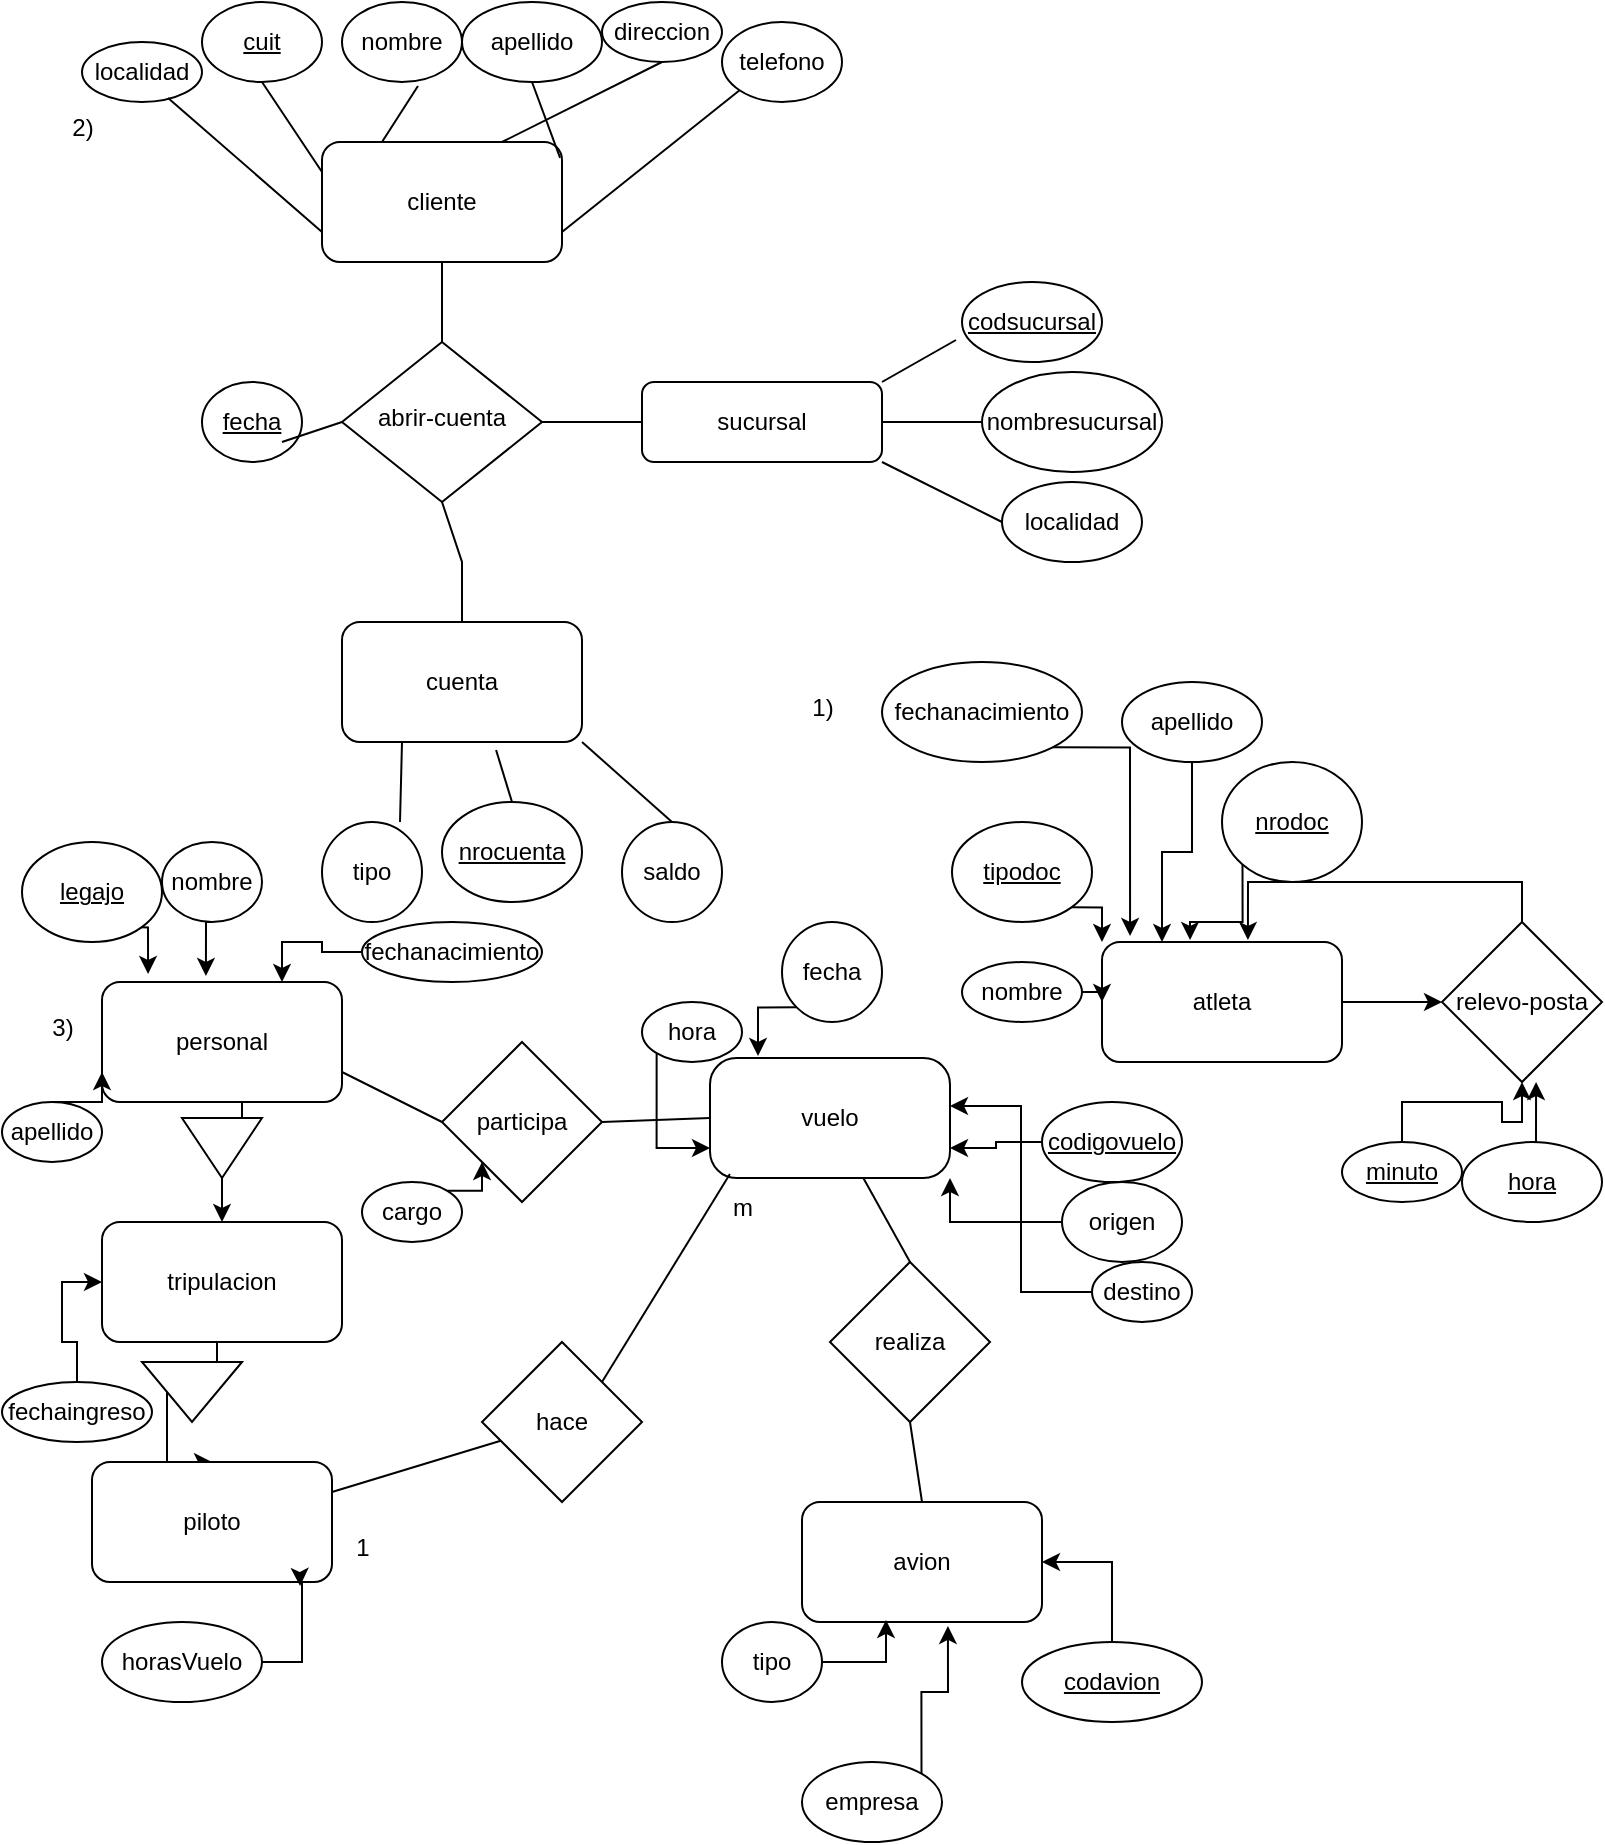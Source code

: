 <mxfile version="24.2.5" type="device">
  <diagram id="C5RBs43oDa-KdzZeNtuy" name="Page-1">
    <mxGraphModel dx="1434" dy="780" grid="1" gridSize="10" guides="1" tooltips="1" connect="1" arrows="1" fold="1" page="1" pageScale="1" pageWidth="827" pageHeight="1169" math="0" shadow="0">
      <root>
        <mxCell id="WIyWlLk6GJQsqaUBKTNV-0" />
        <mxCell id="WIyWlLk6GJQsqaUBKTNV-1" parent="WIyWlLk6GJQsqaUBKTNV-0" />
        <mxCell id="WIyWlLk6GJQsqaUBKTNV-6" value="abrir-cuenta" style="rhombus;whiteSpace=wrap;html=1;shadow=0;fontFamily=Helvetica;fontSize=12;align=center;strokeWidth=1;spacing=6;spacingTop=-4;" parent="WIyWlLk6GJQsqaUBKTNV-1" vertex="1">
          <mxGeometry x="170" y="170" width="100" height="80" as="geometry" />
        </mxCell>
        <mxCell id="WIyWlLk6GJQsqaUBKTNV-7" value="sucursal" style="rounded=1;whiteSpace=wrap;html=1;fontSize=12;glass=0;strokeWidth=1;shadow=0;" parent="WIyWlLk6GJQsqaUBKTNV-1" vertex="1">
          <mxGeometry x="320" y="190" width="120" height="40" as="geometry" />
        </mxCell>
        <mxCell id="rWoiQpChohHwQkvTvlc--1" value="cliente" style="rounded=1;whiteSpace=wrap;html=1;" vertex="1" parent="WIyWlLk6GJQsqaUBKTNV-1">
          <mxGeometry x="160" y="70" width="120" height="60" as="geometry" />
        </mxCell>
        <mxCell id="rWoiQpChohHwQkvTvlc--4" value="cuenta" style="rounded=1;whiteSpace=wrap;html=1;" vertex="1" parent="WIyWlLk6GJQsqaUBKTNV-1">
          <mxGeometry x="170" y="310" width="120" height="60" as="geometry" />
        </mxCell>
        <mxCell id="rWoiQpChohHwQkvTvlc--5" value="" style="endArrow=none;html=1;rounded=0;entryX=0.5;entryY=1;entryDx=0;entryDy=0;exitX=0.5;exitY=0;exitDx=0;exitDy=0;" edge="1" parent="WIyWlLk6GJQsqaUBKTNV-1" source="rWoiQpChohHwQkvTvlc--4" target="WIyWlLk6GJQsqaUBKTNV-6">
          <mxGeometry width="50" height="50" relative="1" as="geometry">
            <mxPoint x="390" y="430" as="sourcePoint" />
            <mxPoint x="440" y="380" as="targetPoint" />
            <Array as="points">
              <mxPoint x="230" y="280" />
            </Array>
          </mxGeometry>
        </mxCell>
        <mxCell id="rWoiQpChohHwQkvTvlc--6" value="" style="endArrow=none;html=1;rounded=0;entryX=0;entryY=0.5;entryDx=0;entryDy=0;exitX=1;exitY=0.5;exitDx=0;exitDy=0;" edge="1" parent="WIyWlLk6GJQsqaUBKTNV-1" source="WIyWlLk6GJQsqaUBKTNV-6" target="WIyWlLk6GJQsqaUBKTNV-7">
          <mxGeometry width="50" height="50" relative="1" as="geometry">
            <mxPoint x="390" y="430" as="sourcePoint" />
            <mxPoint x="440" y="380" as="targetPoint" />
          </mxGeometry>
        </mxCell>
        <mxCell id="rWoiQpChohHwQkvTvlc--7" value="" style="endArrow=none;html=1;rounded=0;entryX=0.5;entryY=1;entryDx=0;entryDy=0;exitX=0.5;exitY=0;exitDx=0;exitDy=0;" edge="1" parent="WIyWlLk6GJQsqaUBKTNV-1" source="WIyWlLk6GJQsqaUBKTNV-6" target="rWoiQpChohHwQkvTvlc--1">
          <mxGeometry width="50" height="50" relative="1" as="geometry">
            <mxPoint x="390" y="430" as="sourcePoint" />
            <mxPoint x="440" y="380" as="targetPoint" />
          </mxGeometry>
        </mxCell>
        <mxCell id="rWoiQpChohHwQkvTvlc--9" value="&lt;u&gt;cuit&lt;/u&gt;" style="ellipse;whiteSpace=wrap;html=1;" vertex="1" parent="WIyWlLk6GJQsqaUBKTNV-1">
          <mxGeometry x="100" width="60" height="40" as="geometry" />
        </mxCell>
        <mxCell id="rWoiQpChohHwQkvTvlc--10" value="nombre" style="ellipse;whiteSpace=wrap;html=1;" vertex="1" parent="WIyWlLk6GJQsqaUBKTNV-1">
          <mxGeometry x="170" width="60" height="40" as="geometry" />
        </mxCell>
        <mxCell id="rWoiQpChohHwQkvTvlc--11" value="apellido" style="ellipse;whiteSpace=wrap;html=1;" vertex="1" parent="WIyWlLk6GJQsqaUBKTNV-1">
          <mxGeometry x="230" width="70" height="40" as="geometry" />
        </mxCell>
        <mxCell id="rWoiQpChohHwQkvTvlc--12" value="direccion" style="ellipse;whiteSpace=wrap;html=1;" vertex="1" parent="WIyWlLk6GJQsqaUBKTNV-1">
          <mxGeometry x="300" width="60" height="30" as="geometry" />
        </mxCell>
        <mxCell id="rWoiQpChohHwQkvTvlc--13" value="telefono" style="ellipse;whiteSpace=wrap;html=1;" vertex="1" parent="WIyWlLk6GJQsqaUBKTNV-1">
          <mxGeometry x="360" y="10" width="60" height="40" as="geometry" />
        </mxCell>
        <mxCell id="rWoiQpChohHwQkvTvlc--14" value="localidad" style="ellipse;whiteSpace=wrap;html=1;" vertex="1" parent="WIyWlLk6GJQsqaUBKTNV-1">
          <mxGeometry x="40" y="20" width="60" height="30" as="geometry" />
        </mxCell>
        <mxCell id="rWoiQpChohHwQkvTvlc--15" value="&lt;u&gt;codsucursal&lt;/u&gt;" style="ellipse;whiteSpace=wrap;html=1;" vertex="1" parent="WIyWlLk6GJQsqaUBKTNV-1">
          <mxGeometry x="480" y="140" width="70" height="40" as="geometry" />
        </mxCell>
        <mxCell id="rWoiQpChohHwQkvTvlc--16" value="nombresucursal" style="ellipse;whiteSpace=wrap;html=1;" vertex="1" parent="WIyWlLk6GJQsqaUBKTNV-1">
          <mxGeometry x="490" y="185" width="90" height="50" as="geometry" />
        </mxCell>
        <mxCell id="rWoiQpChohHwQkvTvlc--17" value="localidad" style="ellipse;whiteSpace=wrap;html=1;" vertex="1" parent="WIyWlLk6GJQsqaUBKTNV-1">
          <mxGeometry x="500" y="240" width="70" height="40" as="geometry" />
        </mxCell>
        <mxCell id="rWoiQpChohHwQkvTvlc--18" value="&lt;u&gt;nrocuenta&lt;/u&gt;" style="ellipse;whiteSpace=wrap;html=1;" vertex="1" parent="WIyWlLk6GJQsqaUBKTNV-1">
          <mxGeometry x="220" y="400" width="70" height="50" as="geometry" />
        </mxCell>
        <mxCell id="rWoiQpChohHwQkvTvlc--19" value="tipo" style="ellipse;whiteSpace=wrap;html=1;" vertex="1" parent="WIyWlLk6GJQsqaUBKTNV-1">
          <mxGeometry x="160" y="410" width="50" height="50" as="geometry" />
        </mxCell>
        <mxCell id="rWoiQpChohHwQkvTvlc--20" value="saldo" style="ellipse;whiteSpace=wrap;html=1;" vertex="1" parent="WIyWlLk6GJQsqaUBKTNV-1">
          <mxGeometry x="310" y="410" width="50" height="50" as="geometry" />
        </mxCell>
        <mxCell id="rWoiQpChohHwQkvTvlc--22" value="&lt;u&gt;fecha&lt;/u&gt;" style="ellipse;whiteSpace=wrap;html=1;" vertex="1" parent="WIyWlLk6GJQsqaUBKTNV-1">
          <mxGeometry x="100" y="190" width="50" height="40" as="geometry" />
        </mxCell>
        <mxCell id="rWoiQpChohHwQkvTvlc--23" value="" style="endArrow=none;html=1;rounded=0;entryX=0;entryY=0.5;entryDx=0;entryDy=0;exitX=1;exitY=1;exitDx=0;exitDy=0;" edge="1" parent="WIyWlLk6GJQsqaUBKTNV-1" source="WIyWlLk6GJQsqaUBKTNV-7" target="rWoiQpChohHwQkvTvlc--17">
          <mxGeometry width="50" height="50" relative="1" as="geometry">
            <mxPoint x="390" y="330" as="sourcePoint" />
            <mxPoint x="440" y="280" as="targetPoint" />
          </mxGeometry>
        </mxCell>
        <mxCell id="rWoiQpChohHwQkvTvlc--24" value="" style="endArrow=none;html=1;rounded=0;entryX=0;entryY=0.5;entryDx=0;entryDy=0;exitX=1;exitY=0.5;exitDx=0;exitDy=0;" edge="1" parent="WIyWlLk6GJQsqaUBKTNV-1" source="WIyWlLk6GJQsqaUBKTNV-7" target="rWoiQpChohHwQkvTvlc--16">
          <mxGeometry width="50" height="50" relative="1" as="geometry">
            <mxPoint x="390" y="330" as="sourcePoint" />
            <mxPoint x="440" y="280" as="targetPoint" />
          </mxGeometry>
        </mxCell>
        <mxCell id="rWoiQpChohHwQkvTvlc--25" value="" style="endArrow=none;html=1;rounded=0;entryX=-0.043;entryY=0.725;entryDx=0;entryDy=0;entryPerimeter=0;exitX=1;exitY=0;exitDx=0;exitDy=0;" edge="1" parent="WIyWlLk6GJQsqaUBKTNV-1" source="WIyWlLk6GJQsqaUBKTNV-7" target="rWoiQpChohHwQkvTvlc--15">
          <mxGeometry width="50" height="50" relative="1" as="geometry">
            <mxPoint x="390" y="330" as="sourcePoint" />
            <mxPoint x="440" y="280" as="targetPoint" />
          </mxGeometry>
        </mxCell>
        <mxCell id="rWoiQpChohHwQkvTvlc--26" value="" style="endArrow=none;html=1;rounded=0;exitX=0.5;exitY=0;exitDx=0;exitDy=0;entryX=1;entryY=1;entryDx=0;entryDy=0;" edge="1" parent="WIyWlLk6GJQsqaUBKTNV-1" source="rWoiQpChohHwQkvTvlc--20" target="rWoiQpChohHwQkvTvlc--4">
          <mxGeometry width="50" height="50" relative="1" as="geometry">
            <mxPoint x="330" y="400" as="sourcePoint" />
            <mxPoint x="440" y="280" as="targetPoint" />
          </mxGeometry>
        </mxCell>
        <mxCell id="rWoiQpChohHwQkvTvlc--27" value="" style="endArrow=none;html=1;rounded=0;exitX=0.5;exitY=0;exitDx=0;exitDy=0;entryX=0.642;entryY=1.067;entryDx=0;entryDy=0;entryPerimeter=0;" edge="1" parent="WIyWlLk6GJQsqaUBKTNV-1" source="rWoiQpChohHwQkvTvlc--18" target="rWoiQpChohHwQkvTvlc--4">
          <mxGeometry width="50" height="50" relative="1" as="geometry">
            <mxPoint x="390" y="330" as="sourcePoint" />
            <mxPoint x="440" y="280" as="targetPoint" />
          </mxGeometry>
        </mxCell>
        <mxCell id="rWoiQpChohHwQkvTvlc--28" value="" style="endArrow=none;html=1;rounded=0;exitX=0.78;exitY=0;exitDx=0;exitDy=0;exitPerimeter=0;entryX=0.25;entryY=1;entryDx=0;entryDy=0;" edge="1" parent="WIyWlLk6GJQsqaUBKTNV-1" source="rWoiQpChohHwQkvTvlc--19" target="rWoiQpChohHwQkvTvlc--4">
          <mxGeometry width="50" height="50" relative="1" as="geometry">
            <mxPoint x="390" y="330" as="sourcePoint" />
            <mxPoint x="440" y="280" as="targetPoint" />
          </mxGeometry>
        </mxCell>
        <mxCell id="rWoiQpChohHwQkvTvlc--29" value="" style="endArrow=none;html=1;rounded=0;entryX=0;entryY=0.5;entryDx=0;entryDy=0;" edge="1" parent="WIyWlLk6GJQsqaUBKTNV-1" target="WIyWlLk6GJQsqaUBKTNV-6">
          <mxGeometry width="50" height="50" relative="1" as="geometry">
            <mxPoint x="140" y="220" as="sourcePoint" />
            <mxPoint x="440" y="280" as="targetPoint" />
          </mxGeometry>
        </mxCell>
        <mxCell id="rWoiQpChohHwQkvTvlc--30" value="" style="endArrow=none;html=1;rounded=0;entryX=0;entryY=1;entryDx=0;entryDy=0;exitX=1;exitY=0.75;exitDx=0;exitDy=0;" edge="1" parent="WIyWlLk6GJQsqaUBKTNV-1" source="rWoiQpChohHwQkvTvlc--1" target="rWoiQpChohHwQkvTvlc--13">
          <mxGeometry width="50" height="50" relative="1" as="geometry">
            <mxPoint x="390" y="330" as="sourcePoint" />
            <mxPoint x="440" y="280" as="targetPoint" />
          </mxGeometry>
        </mxCell>
        <mxCell id="rWoiQpChohHwQkvTvlc--32" value="" style="endArrow=none;html=1;rounded=0;exitX=0.75;exitY=0;exitDx=0;exitDy=0;entryX=0.5;entryY=1;entryDx=0;entryDy=0;" edge="1" parent="WIyWlLk6GJQsqaUBKTNV-1" source="rWoiQpChohHwQkvTvlc--1" target="rWoiQpChohHwQkvTvlc--12">
          <mxGeometry width="50" height="50" relative="1" as="geometry">
            <mxPoint x="390" y="330" as="sourcePoint" />
            <mxPoint x="440" y="280" as="targetPoint" />
          </mxGeometry>
        </mxCell>
        <mxCell id="rWoiQpChohHwQkvTvlc--33" value="" style="endArrow=none;html=1;rounded=0;exitX=0.992;exitY=0.133;exitDx=0;exitDy=0;exitPerimeter=0;entryX=0.5;entryY=1;entryDx=0;entryDy=0;" edge="1" parent="WIyWlLk6GJQsqaUBKTNV-1" source="rWoiQpChohHwQkvTvlc--1" target="rWoiQpChohHwQkvTvlc--11">
          <mxGeometry width="50" height="50" relative="1" as="geometry">
            <mxPoint x="390" y="330" as="sourcePoint" />
            <mxPoint x="440" y="280" as="targetPoint" />
          </mxGeometry>
        </mxCell>
        <mxCell id="rWoiQpChohHwQkvTvlc--34" value="" style="endArrow=none;html=1;rounded=0;exitX=0.717;exitY=0.933;exitDx=0;exitDy=0;exitPerimeter=0;entryX=0;entryY=0.75;entryDx=0;entryDy=0;" edge="1" parent="WIyWlLk6GJQsqaUBKTNV-1" source="rWoiQpChohHwQkvTvlc--14" target="rWoiQpChohHwQkvTvlc--1">
          <mxGeometry width="50" height="50" relative="1" as="geometry">
            <mxPoint x="390" y="330" as="sourcePoint" />
            <mxPoint x="440" y="280" as="targetPoint" />
          </mxGeometry>
        </mxCell>
        <mxCell id="rWoiQpChohHwQkvTvlc--35" value="" style="endArrow=none;html=1;rounded=0;exitX=0.5;exitY=1;exitDx=0;exitDy=0;entryX=0;entryY=0.25;entryDx=0;entryDy=0;" edge="1" parent="WIyWlLk6GJQsqaUBKTNV-1" source="rWoiQpChohHwQkvTvlc--9" target="rWoiQpChohHwQkvTvlc--1">
          <mxGeometry width="50" height="50" relative="1" as="geometry">
            <mxPoint x="390" y="330" as="sourcePoint" />
            <mxPoint x="440" y="280" as="targetPoint" />
          </mxGeometry>
        </mxCell>
        <mxCell id="rWoiQpChohHwQkvTvlc--36" value="" style="endArrow=none;html=1;rounded=0;exitX=0.25;exitY=0;exitDx=0;exitDy=0;entryX=0.633;entryY=1.05;entryDx=0;entryDy=0;entryPerimeter=0;" edge="1" parent="WIyWlLk6GJQsqaUBKTNV-1" source="rWoiQpChohHwQkvTvlc--1" target="rWoiQpChohHwQkvTvlc--10">
          <mxGeometry width="50" height="50" relative="1" as="geometry">
            <mxPoint x="390" y="330" as="sourcePoint" />
            <mxPoint x="440" y="280" as="targetPoint" />
          </mxGeometry>
        </mxCell>
        <mxCell id="rWoiQpChohHwQkvTvlc--40" value="2)" style="text;html=1;align=center;verticalAlign=middle;resizable=0;points=[];autosize=1;strokeColor=none;fillColor=none;" vertex="1" parent="WIyWlLk6GJQsqaUBKTNV-1">
          <mxGeometry x="25" y="48" width="30" height="30" as="geometry" />
        </mxCell>
        <mxCell id="rWoiQpChohHwQkvTvlc--41" value="3)" style="text;html=1;align=center;verticalAlign=middle;resizable=0;points=[];autosize=1;strokeColor=none;fillColor=none;" vertex="1" parent="WIyWlLk6GJQsqaUBKTNV-1">
          <mxGeometry x="15" y="498" width="30" height="30" as="geometry" />
        </mxCell>
        <mxCell id="rWoiQpChohHwQkvTvlc--48" style="edgeStyle=orthogonalEdgeStyle;rounded=0;orthogonalLoop=1;jettySize=auto;html=1;exitX=0.5;exitY=1;exitDx=0;exitDy=0;entryX=0.5;entryY=0;entryDx=0;entryDy=0;" edge="1" parent="WIyWlLk6GJQsqaUBKTNV-1" source="rWoiQpChohHwQkvTvlc--71" target="rWoiQpChohHwQkvTvlc--45">
          <mxGeometry relative="1" as="geometry" />
        </mxCell>
        <mxCell id="rWoiQpChohHwQkvTvlc--44" value="personal" style="rounded=1;whiteSpace=wrap;html=1;" vertex="1" parent="WIyWlLk6GJQsqaUBKTNV-1">
          <mxGeometry x="50" y="490" width="120" height="60" as="geometry" />
        </mxCell>
        <mxCell id="rWoiQpChohHwQkvTvlc--49" style="edgeStyle=orthogonalEdgeStyle;rounded=0;orthogonalLoop=1;jettySize=auto;html=1;exitX=0.5;exitY=1;exitDx=0;exitDy=0;entryX=0.5;entryY=0;entryDx=0;entryDy=0;" edge="1" parent="WIyWlLk6GJQsqaUBKTNV-1" source="rWoiQpChohHwQkvTvlc--69" target="rWoiQpChohHwQkvTvlc--47">
          <mxGeometry relative="1" as="geometry" />
        </mxCell>
        <mxCell id="rWoiQpChohHwQkvTvlc--45" value="tripulacion" style="rounded=1;whiteSpace=wrap;html=1;" vertex="1" parent="WIyWlLk6GJQsqaUBKTNV-1">
          <mxGeometry x="50" y="610" width="120" height="60" as="geometry" />
        </mxCell>
        <mxCell id="rWoiQpChohHwQkvTvlc--47" value="piloto" style="rounded=1;whiteSpace=wrap;html=1;" vertex="1" parent="WIyWlLk6GJQsqaUBKTNV-1">
          <mxGeometry x="45" y="730" width="120" height="60" as="geometry" />
        </mxCell>
        <mxCell id="rWoiQpChohHwQkvTvlc--52" style="edgeStyle=orthogonalEdgeStyle;rounded=0;orthogonalLoop=1;jettySize=auto;html=1;exitX=1;exitY=0.5;exitDx=0;exitDy=0;entryX=0;entryY=0.5;entryDx=0;entryDy=0;" edge="1" parent="WIyWlLk6GJQsqaUBKTNV-1" source="rWoiQpChohHwQkvTvlc--50" target="rWoiQpChohHwQkvTvlc--51">
          <mxGeometry relative="1" as="geometry" />
        </mxCell>
        <mxCell id="rWoiQpChohHwQkvTvlc--50" value="atleta" style="rounded=1;whiteSpace=wrap;html=1;" vertex="1" parent="WIyWlLk6GJQsqaUBKTNV-1">
          <mxGeometry x="550" y="470" width="120" height="60" as="geometry" />
        </mxCell>
        <mxCell id="rWoiQpChohHwQkvTvlc--51" value="relevo-posta" style="rhombus;whiteSpace=wrap;html=1;" vertex="1" parent="WIyWlLk6GJQsqaUBKTNV-1">
          <mxGeometry x="720" y="460" width="80" height="80" as="geometry" />
        </mxCell>
        <mxCell id="rWoiQpChohHwQkvTvlc--53" style="edgeStyle=orthogonalEdgeStyle;rounded=0;orthogonalLoop=1;jettySize=auto;html=1;exitX=0.5;exitY=0;exitDx=0;exitDy=0;entryX=0.608;entryY=-0.017;entryDx=0;entryDy=0;entryPerimeter=0;" edge="1" parent="WIyWlLk6GJQsqaUBKTNV-1" source="rWoiQpChohHwQkvTvlc--51" target="rWoiQpChohHwQkvTvlc--50">
          <mxGeometry relative="1" as="geometry" />
        </mxCell>
        <mxCell id="rWoiQpChohHwQkvTvlc--54" value="vuelo" style="rounded=1;whiteSpace=wrap;html=1;arcSize=22;" vertex="1" parent="WIyWlLk6GJQsqaUBKTNV-1">
          <mxGeometry x="354" y="528" width="120" height="60" as="geometry" />
        </mxCell>
        <mxCell id="rWoiQpChohHwQkvTvlc--56" value="avion" style="rounded=1;whiteSpace=wrap;html=1;" vertex="1" parent="WIyWlLk6GJQsqaUBKTNV-1">
          <mxGeometry x="400" y="750" width="120" height="60" as="geometry" />
        </mxCell>
        <mxCell id="rWoiQpChohHwQkvTvlc--58" value="participa" style="rhombus;whiteSpace=wrap;html=1;" vertex="1" parent="WIyWlLk6GJQsqaUBKTNV-1">
          <mxGeometry x="220" y="520" width="80" height="80" as="geometry" />
        </mxCell>
        <mxCell id="rWoiQpChohHwQkvTvlc--59" value="" style="endArrow=none;html=1;rounded=0;exitX=1;exitY=0.75;exitDx=0;exitDy=0;entryX=0;entryY=0.5;entryDx=0;entryDy=0;" edge="1" parent="WIyWlLk6GJQsqaUBKTNV-1" source="rWoiQpChohHwQkvTvlc--44" target="rWoiQpChohHwQkvTvlc--58">
          <mxGeometry width="50" height="50" relative="1" as="geometry">
            <mxPoint x="390" y="830" as="sourcePoint" />
            <mxPoint x="440" y="780" as="targetPoint" />
          </mxGeometry>
        </mxCell>
        <mxCell id="rWoiQpChohHwQkvTvlc--60" value="" style="endArrow=none;html=1;rounded=0;exitX=1;exitY=0.5;exitDx=0;exitDy=0;entryX=0;entryY=0.5;entryDx=0;entryDy=0;" edge="1" parent="WIyWlLk6GJQsqaUBKTNV-1" source="rWoiQpChohHwQkvTvlc--58" target="rWoiQpChohHwQkvTvlc--54">
          <mxGeometry width="50" height="50" relative="1" as="geometry">
            <mxPoint x="390" y="830" as="sourcePoint" />
            <mxPoint x="440" y="780" as="targetPoint" />
          </mxGeometry>
        </mxCell>
        <mxCell id="rWoiQpChohHwQkvTvlc--61" value="realiza" style="rhombus;whiteSpace=wrap;html=1;" vertex="1" parent="WIyWlLk6GJQsqaUBKTNV-1">
          <mxGeometry x="414" y="630" width="80" height="80" as="geometry" />
        </mxCell>
        <mxCell id="rWoiQpChohHwQkvTvlc--62" value="" style="endArrow=none;html=1;rounded=0;entryX=0.5;entryY=1;entryDx=0;entryDy=0;exitX=0.5;exitY=0;exitDx=0;exitDy=0;" edge="1" parent="WIyWlLk6GJQsqaUBKTNV-1" source="rWoiQpChohHwQkvTvlc--56" target="rWoiQpChohHwQkvTvlc--61">
          <mxGeometry width="50" height="50" relative="1" as="geometry">
            <mxPoint x="390" y="830" as="sourcePoint" />
            <mxPoint x="440" y="780" as="targetPoint" />
          </mxGeometry>
        </mxCell>
        <mxCell id="rWoiQpChohHwQkvTvlc--63" value="" style="endArrow=none;html=1;rounded=0;exitX=0.5;exitY=0;exitDx=0;exitDy=0;" edge="1" parent="WIyWlLk6GJQsqaUBKTNV-1" source="rWoiQpChohHwQkvTvlc--61" target="rWoiQpChohHwQkvTvlc--54">
          <mxGeometry width="50" height="50" relative="1" as="geometry">
            <mxPoint x="390" y="830" as="sourcePoint" />
            <mxPoint x="440" y="780" as="targetPoint" />
          </mxGeometry>
        </mxCell>
        <mxCell id="rWoiQpChohHwQkvTvlc--65" value="hace" style="rhombus;whiteSpace=wrap;html=1;" vertex="1" parent="WIyWlLk6GJQsqaUBKTNV-1">
          <mxGeometry x="240" y="670" width="80" height="80" as="geometry" />
        </mxCell>
        <mxCell id="rWoiQpChohHwQkvTvlc--66" value="" style="endArrow=none;html=1;rounded=0;exitX=1;exitY=0.25;exitDx=0;exitDy=0;" edge="1" parent="WIyWlLk6GJQsqaUBKTNV-1" source="rWoiQpChohHwQkvTvlc--47" target="rWoiQpChohHwQkvTvlc--65">
          <mxGeometry width="50" height="50" relative="1" as="geometry">
            <mxPoint x="390" y="830" as="sourcePoint" />
            <mxPoint x="440" y="780" as="targetPoint" />
          </mxGeometry>
        </mxCell>
        <mxCell id="rWoiQpChohHwQkvTvlc--68" value="" style="endArrow=none;html=1;rounded=0;exitX=1;exitY=0;exitDx=0;exitDy=0;entryX=0.083;entryY=0.967;entryDx=0;entryDy=0;entryPerimeter=0;" edge="1" parent="WIyWlLk6GJQsqaUBKTNV-1" source="rWoiQpChohHwQkvTvlc--65" target="rWoiQpChohHwQkvTvlc--54">
          <mxGeometry width="50" height="50" relative="1" as="geometry">
            <mxPoint x="390" y="830" as="sourcePoint" />
            <mxPoint x="440" y="780" as="targetPoint" />
          </mxGeometry>
        </mxCell>
        <mxCell id="rWoiQpChohHwQkvTvlc--70" value="" style="edgeStyle=orthogonalEdgeStyle;rounded=0;orthogonalLoop=1;jettySize=auto;html=1;exitX=0.5;exitY=1;exitDx=0;exitDy=0;entryX=0.5;entryY=0;entryDx=0;entryDy=0;" edge="1" parent="WIyWlLk6GJQsqaUBKTNV-1" source="rWoiQpChohHwQkvTvlc--45" target="rWoiQpChohHwQkvTvlc--69">
          <mxGeometry relative="1" as="geometry">
            <mxPoint x="110" y="670" as="sourcePoint" />
            <mxPoint x="105" y="730" as="targetPoint" />
          </mxGeometry>
        </mxCell>
        <mxCell id="rWoiQpChohHwQkvTvlc--69" value="" style="triangle;whiteSpace=wrap;html=1;direction=south;" vertex="1" parent="WIyWlLk6GJQsqaUBKTNV-1">
          <mxGeometry x="70" y="680" width="50" height="30" as="geometry" />
        </mxCell>
        <mxCell id="rWoiQpChohHwQkvTvlc--72" value="" style="edgeStyle=orthogonalEdgeStyle;rounded=0;orthogonalLoop=1;jettySize=auto;html=1;exitX=0.5;exitY=1;exitDx=0;exitDy=0;entryX=0.5;entryY=0;entryDx=0;entryDy=0;" edge="1" parent="WIyWlLk6GJQsqaUBKTNV-1" source="rWoiQpChohHwQkvTvlc--44" target="rWoiQpChohHwQkvTvlc--71">
          <mxGeometry relative="1" as="geometry">
            <mxPoint x="110" y="550" as="sourcePoint" />
            <mxPoint x="110" y="610" as="targetPoint" />
          </mxGeometry>
        </mxCell>
        <mxCell id="rWoiQpChohHwQkvTvlc--71" value="" style="triangle;whiteSpace=wrap;html=1;direction=south;" vertex="1" parent="WIyWlLk6GJQsqaUBKTNV-1">
          <mxGeometry x="90" y="558" width="40" height="30" as="geometry" />
        </mxCell>
        <mxCell id="rWoiQpChohHwQkvTvlc--82" style="edgeStyle=orthogonalEdgeStyle;rounded=0;orthogonalLoop=1;jettySize=auto;html=1;exitX=1;exitY=1;exitDx=0;exitDy=0;entryX=0;entryY=0;entryDx=0;entryDy=0;" edge="1" parent="WIyWlLk6GJQsqaUBKTNV-1" source="rWoiQpChohHwQkvTvlc--73" target="rWoiQpChohHwQkvTvlc--50">
          <mxGeometry relative="1" as="geometry" />
        </mxCell>
        <mxCell id="rWoiQpChohHwQkvTvlc--73" value="&lt;u&gt;tipodoc&lt;/u&gt;" style="ellipse;whiteSpace=wrap;html=1;" vertex="1" parent="WIyWlLk6GJQsqaUBKTNV-1">
          <mxGeometry x="475" y="410" width="70" height="50" as="geometry" />
        </mxCell>
        <mxCell id="rWoiQpChohHwQkvTvlc--74" value="&lt;u&gt;nrodoc&lt;/u&gt;" style="ellipse;whiteSpace=wrap;html=1;" vertex="1" parent="WIyWlLk6GJQsqaUBKTNV-1">
          <mxGeometry x="610" y="380" width="70" height="60" as="geometry" />
        </mxCell>
        <mxCell id="rWoiQpChohHwQkvTvlc--83" style="edgeStyle=orthogonalEdgeStyle;rounded=0;orthogonalLoop=1;jettySize=auto;html=1;exitX=1;exitY=0.5;exitDx=0;exitDy=0;entryX=0;entryY=0.5;entryDx=0;entryDy=0;" edge="1" parent="WIyWlLk6GJQsqaUBKTNV-1" source="rWoiQpChohHwQkvTvlc--75" target="rWoiQpChohHwQkvTvlc--50">
          <mxGeometry relative="1" as="geometry" />
        </mxCell>
        <mxCell id="rWoiQpChohHwQkvTvlc--75" value="nombre" style="ellipse;whiteSpace=wrap;html=1;" vertex="1" parent="WIyWlLk6GJQsqaUBKTNV-1">
          <mxGeometry x="480" y="480" width="60" height="30" as="geometry" />
        </mxCell>
        <mxCell id="rWoiQpChohHwQkvTvlc--80" style="edgeStyle=orthogonalEdgeStyle;rounded=0;orthogonalLoop=1;jettySize=auto;html=1;exitX=0.5;exitY=1;exitDx=0;exitDy=0;entryX=0.25;entryY=0;entryDx=0;entryDy=0;" edge="1" parent="WIyWlLk6GJQsqaUBKTNV-1" source="rWoiQpChohHwQkvTvlc--76" target="rWoiQpChohHwQkvTvlc--50">
          <mxGeometry relative="1" as="geometry" />
        </mxCell>
        <mxCell id="rWoiQpChohHwQkvTvlc--76" value="apellido" style="ellipse;whiteSpace=wrap;html=1;" vertex="1" parent="WIyWlLk6GJQsqaUBKTNV-1">
          <mxGeometry x="560" y="340" width="70" height="40" as="geometry" />
        </mxCell>
        <mxCell id="rWoiQpChohHwQkvTvlc--77" value="fechanacimiento" style="ellipse;whiteSpace=wrap;html=1;" vertex="1" parent="WIyWlLk6GJQsqaUBKTNV-1">
          <mxGeometry x="440" y="330" width="100" height="50" as="geometry" />
        </mxCell>
        <mxCell id="rWoiQpChohHwQkvTvlc--79" style="edgeStyle=orthogonalEdgeStyle;rounded=0;orthogonalLoop=1;jettySize=auto;html=1;exitX=1;exitY=1;exitDx=0;exitDy=0;entryX=0.117;entryY=-0.05;entryDx=0;entryDy=0;entryPerimeter=0;" edge="1" parent="WIyWlLk6GJQsqaUBKTNV-1" source="rWoiQpChohHwQkvTvlc--77" target="rWoiQpChohHwQkvTvlc--50">
          <mxGeometry relative="1" as="geometry" />
        </mxCell>
        <mxCell id="rWoiQpChohHwQkvTvlc--81" style="edgeStyle=orthogonalEdgeStyle;rounded=0;orthogonalLoop=1;jettySize=auto;html=1;exitX=0;exitY=1;exitDx=0;exitDy=0;entryX=0.367;entryY=-0.017;entryDx=0;entryDy=0;entryPerimeter=0;" edge="1" parent="WIyWlLk6GJQsqaUBKTNV-1" source="rWoiQpChohHwQkvTvlc--74" target="rWoiQpChohHwQkvTvlc--50">
          <mxGeometry relative="1" as="geometry" />
        </mxCell>
        <mxCell id="rWoiQpChohHwQkvTvlc--84" value="&lt;u&gt;hora&lt;/u&gt;" style="ellipse;whiteSpace=wrap;html=1;" vertex="1" parent="WIyWlLk6GJQsqaUBKTNV-1">
          <mxGeometry x="730" y="570" width="70" height="40" as="geometry" />
        </mxCell>
        <mxCell id="rWoiQpChohHwQkvTvlc--87" style="edgeStyle=orthogonalEdgeStyle;rounded=0;orthogonalLoop=1;jettySize=auto;html=1;exitX=0.5;exitY=0;exitDx=0;exitDy=0;" edge="1" parent="WIyWlLk6GJQsqaUBKTNV-1" source="rWoiQpChohHwQkvTvlc--85" target="rWoiQpChohHwQkvTvlc--51">
          <mxGeometry relative="1" as="geometry" />
        </mxCell>
        <mxCell id="rWoiQpChohHwQkvTvlc--85" value="&lt;u&gt;minuto&lt;/u&gt;" style="ellipse;whiteSpace=wrap;html=1;" vertex="1" parent="WIyWlLk6GJQsqaUBKTNV-1">
          <mxGeometry x="670" y="570" width="60" height="30" as="geometry" />
        </mxCell>
        <mxCell id="rWoiQpChohHwQkvTvlc--86" style="edgeStyle=orthogonalEdgeStyle;rounded=0;orthogonalLoop=1;jettySize=auto;html=1;exitX=0.5;exitY=0;exitDx=0;exitDy=0;entryX=0.588;entryY=1;entryDx=0;entryDy=0;entryPerimeter=0;" edge="1" parent="WIyWlLk6GJQsqaUBKTNV-1" source="rWoiQpChohHwQkvTvlc--84" target="rWoiQpChohHwQkvTvlc--51">
          <mxGeometry relative="1" as="geometry" />
        </mxCell>
        <mxCell id="rWoiQpChohHwQkvTvlc--88" value="&lt;u&gt;legajo&lt;/u&gt;" style="ellipse;whiteSpace=wrap;html=1;" vertex="1" parent="WIyWlLk6GJQsqaUBKTNV-1">
          <mxGeometry x="10" y="420" width="70" height="50" as="geometry" />
        </mxCell>
        <mxCell id="rWoiQpChohHwQkvTvlc--89" style="edgeStyle=orthogonalEdgeStyle;rounded=0;orthogonalLoop=1;jettySize=auto;html=1;exitX=1;exitY=1;exitDx=0;exitDy=0;entryX=0.192;entryY=-0.067;entryDx=0;entryDy=0;entryPerimeter=0;" edge="1" parent="WIyWlLk6GJQsqaUBKTNV-1" source="rWoiQpChohHwQkvTvlc--88" target="rWoiQpChohHwQkvTvlc--44">
          <mxGeometry relative="1" as="geometry" />
        </mxCell>
        <mxCell id="rWoiQpChohHwQkvTvlc--90" value="nombre" style="ellipse;whiteSpace=wrap;html=1;" vertex="1" parent="WIyWlLk6GJQsqaUBKTNV-1">
          <mxGeometry x="80" y="420" width="50" height="40" as="geometry" />
        </mxCell>
        <mxCell id="rWoiQpChohHwQkvTvlc--91" style="edgeStyle=orthogonalEdgeStyle;rounded=0;orthogonalLoop=1;jettySize=auto;html=1;exitX=0.5;exitY=1;exitDx=0;exitDy=0;entryX=0.433;entryY=-0.05;entryDx=0;entryDy=0;entryPerimeter=0;" edge="1" parent="WIyWlLk6GJQsqaUBKTNV-1" source="rWoiQpChohHwQkvTvlc--90" target="rWoiQpChohHwQkvTvlc--44">
          <mxGeometry relative="1" as="geometry" />
        </mxCell>
        <mxCell id="rWoiQpChohHwQkvTvlc--96" style="edgeStyle=orthogonalEdgeStyle;rounded=0;orthogonalLoop=1;jettySize=auto;html=1;exitX=0.5;exitY=0;exitDx=0;exitDy=0;entryX=0;entryY=0.75;entryDx=0;entryDy=0;" edge="1" parent="WIyWlLk6GJQsqaUBKTNV-1" source="rWoiQpChohHwQkvTvlc--92" target="rWoiQpChohHwQkvTvlc--44">
          <mxGeometry relative="1" as="geometry" />
        </mxCell>
        <mxCell id="rWoiQpChohHwQkvTvlc--92" value="apellido" style="ellipse;whiteSpace=wrap;html=1;" vertex="1" parent="WIyWlLk6GJQsqaUBKTNV-1">
          <mxGeometry y="550" width="50" height="30" as="geometry" />
        </mxCell>
        <mxCell id="rWoiQpChohHwQkvTvlc--98" style="edgeStyle=orthogonalEdgeStyle;rounded=0;orthogonalLoop=1;jettySize=auto;html=1;exitX=0;exitY=0.5;exitDx=0;exitDy=0;entryX=0.75;entryY=0;entryDx=0;entryDy=0;" edge="1" parent="WIyWlLk6GJQsqaUBKTNV-1" source="rWoiQpChohHwQkvTvlc--97" target="rWoiQpChohHwQkvTvlc--44">
          <mxGeometry relative="1" as="geometry" />
        </mxCell>
        <mxCell id="rWoiQpChohHwQkvTvlc--97" value="fechanacimiento" style="ellipse;whiteSpace=wrap;html=1;" vertex="1" parent="WIyWlLk6GJQsqaUBKTNV-1">
          <mxGeometry x="180" y="460" width="90" height="30" as="geometry" />
        </mxCell>
        <mxCell id="rWoiQpChohHwQkvTvlc--100" style="edgeStyle=orthogonalEdgeStyle;rounded=0;orthogonalLoop=1;jettySize=auto;html=1;exitX=0.5;exitY=0;exitDx=0;exitDy=0;entryX=0;entryY=0.5;entryDx=0;entryDy=0;" edge="1" parent="WIyWlLk6GJQsqaUBKTNV-1" source="rWoiQpChohHwQkvTvlc--99" target="rWoiQpChohHwQkvTvlc--45">
          <mxGeometry relative="1" as="geometry" />
        </mxCell>
        <mxCell id="rWoiQpChohHwQkvTvlc--99" value="fechaingreso" style="ellipse;whiteSpace=wrap;html=1;" vertex="1" parent="WIyWlLk6GJQsqaUBKTNV-1">
          <mxGeometry y="690" width="75" height="30" as="geometry" />
        </mxCell>
        <mxCell id="rWoiQpChohHwQkvTvlc--101" value="horasVuelo" style="ellipse;whiteSpace=wrap;html=1;" vertex="1" parent="WIyWlLk6GJQsqaUBKTNV-1">
          <mxGeometry x="50" y="810" width="80" height="40" as="geometry" />
        </mxCell>
        <mxCell id="rWoiQpChohHwQkvTvlc--102" style="edgeStyle=orthogonalEdgeStyle;rounded=0;orthogonalLoop=1;jettySize=auto;html=1;exitX=1;exitY=0.5;exitDx=0;exitDy=0;entryX=0.867;entryY=1.033;entryDx=0;entryDy=0;entryPerimeter=0;" edge="1" parent="WIyWlLk6GJQsqaUBKTNV-1" source="rWoiQpChohHwQkvTvlc--101" target="rWoiQpChohHwQkvTvlc--47">
          <mxGeometry relative="1" as="geometry" />
        </mxCell>
        <mxCell id="rWoiQpChohHwQkvTvlc--104" style="edgeStyle=orthogonalEdgeStyle;rounded=0;orthogonalLoop=1;jettySize=auto;html=1;exitX=1;exitY=0;exitDx=0;exitDy=0;entryX=0;entryY=1;entryDx=0;entryDy=0;" edge="1" parent="WIyWlLk6GJQsqaUBKTNV-1" source="rWoiQpChohHwQkvTvlc--103" target="rWoiQpChohHwQkvTvlc--58">
          <mxGeometry relative="1" as="geometry" />
        </mxCell>
        <mxCell id="rWoiQpChohHwQkvTvlc--103" value="cargo" style="ellipse;whiteSpace=wrap;html=1;" vertex="1" parent="WIyWlLk6GJQsqaUBKTNV-1">
          <mxGeometry x="180" y="590" width="50" height="30" as="geometry" />
        </mxCell>
        <mxCell id="rWoiQpChohHwQkvTvlc--105" value="m" style="text;html=1;align=center;verticalAlign=middle;resizable=0;points=[];autosize=1;strokeColor=none;fillColor=none;" vertex="1" parent="WIyWlLk6GJQsqaUBKTNV-1">
          <mxGeometry x="355" y="588" width="30" height="30" as="geometry" />
        </mxCell>
        <mxCell id="rWoiQpChohHwQkvTvlc--106" value="1" style="text;html=1;align=center;verticalAlign=middle;resizable=0;points=[];autosize=1;strokeColor=none;fillColor=none;" vertex="1" parent="WIyWlLk6GJQsqaUBKTNV-1">
          <mxGeometry x="165" y="758" width="30" height="30" as="geometry" />
        </mxCell>
        <mxCell id="rWoiQpChohHwQkvTvlc--108" style="edgeStyle=orthogonalEdgeStyle;rounded=0;orthogonalLoop=1;jettySize=auto;html=1;exitX=0.5;exitY=0;exitDx=0;exitDy=0;entryX=1;entryY=0.5;entryDx=0;entryDy=0;" edge="1" parent="WIyWlLk6GJQsqaUBKTNV-1" source="rWoiQpChohHwQkvTvlc--107" target="rWoiQpChohHwQkvTvlc--56">
          <mxGeometry relative="1" as="geometry" />
        </mxCell>
        <mxCell id="rWoiQpChohHwQkvTvlc--107" value="&lt;u&gt;codavion&lt;/u&gt;" style="ellipse;whiteSpace=wrap;html=1;" vertex="1" parent="WIyWlLk6GJQsqaUBKTNV-1">
          <mxGeometry x="510" y="820" width="90" height="40" as="geometry" />
        </mxCell>
        <mxCell id="rWoiQpChohHwQkvTvlc--109" value="tipo" style="ellipse;whiteSpace=wrap;html=1;" vertex="1" parent="WIyWlLk6GJQsqaUBKTNV-1">
          <mxGeometry x="360" y="810" width="50" height="40" as="geometry" />
        </mxCell>
        <mxCell id="rWoiQpChohHwQkvTvlc--110" style="edgeStyle=orthogonalEdgeStyle;rounded=0;orthogonalLoop=1;jettySize=auto;html=1;exitX=1;exitY=0.5;exitDx=0;exitDy=0;entryX=0.35;entryY=0.983;entryDx=0;entryDy=0;entryPerimeter=0;" edge="1" parent="WIyWlLk6GJQsqaUBKTNV-1" source="rWoiQpChohHwQkvTvlc--109" target="rWoiQpChohHwQkvTvlc--56">
          <mxGeometry relative="1" as="geometry" />
        </mxCell>
        <mxCell id="rWoiQpChohHwQkvTvlc--112" value="empresa" style="ellipse;whiteSpace=wrap;html=1;" vertex="1" parent="WIyWlLk6GJQsqaUBKTNV-1">
          <mxGeometry x="400" y="880" width="70" height="40" as="geometry" />
        </mxCell>
        <mxCell id="rWoiQpChohHwQkvTvlc--113" style="edgeStyle=orthogonalEdgeStyle;rounded=0;orthogonalLoop=1;jettySize=auto;html=1;exitX=1;exitY=0;exitDx=0;exitDy=0;entryX=0.608;entryY=1.033;entryDx=0;entryDy=0;entryPerimeter=0;" edge="1" parent="WIyWlLk6GJQsqaUBKTNV-1" source="rWoiQpChohHwQkvTvlc--112" target="rWoiQpChohHwQkvTvlc--56">
          <mxGeometry relative="1" as="geometry" />
        </mxCell>
        <mxCell id="rWoiQpChohHwQkvTvlc--114" value="1)" style="text;html=1;align=center;verticalAlign=middle;resizable=0;points=[];autosize=1;strokeColor=none;fillColor=none;" vertex="1" parent="WIyWlLk6GJQsqaUBKTNV-1">
          <mxGeometry x="395" y="338" width="30" height="30" as="geometry" />
        </mxCell>
        <mxCell id="rWoiQpChohHwQkvTvlc--116" style="edgeStyle=orthogonalEdgeStyle;rounded=0;orthogonalLoop=1;jettySize=auto;html=1;exitX=0;exitY=0.5;exitDx=0;exitDy=0;entryX=1;entryY=0.75;entryDx=0;entryDy=0;" edge="1" parent="WIyWlLk6GJQsqaUBKTNV-1" source="rWoiQpChohHwQkvTvlc--115" target="rWoiQpChohHwQkvTvlc--54">
          <mxGeometry relative="1" as="geometry" />
        </mxCell>
        <mxCell id="rWoiQpChohHwQkvTvlc--115" value="&lt;u&gt;codigovuelo&lt;/u&gt;" style="ellipse;whiteSpace=wrap;html=1;" vertex="1" parent="WIyWlLk6GJQsqaUBKTNV-1">
          <mxGeometry x="520" y="550" width="70" height="40" as="geometry" />
        </mxCell>
        <mxCell id="rWoiQpChohHwQkvTvlc--119" style="edgeStyle=orthogonalEdgeStyle;rounded=0;orthogonalLoop=1;jettySize=auto;html=1;exitX=0;exitY=0.5;exitDx=0;exitDy=0;entryX=1;entryY=1;entryDx=0;entryDy=0;" edge="1" parent="WIyWlLk6GJQsqaUBKTNV-1" source="rWoiQpChohHwQkvTvlc--117" target="rWoiQpChohHwQkvTvlc--54">
          <mxGeometry relative="1" as="geometry" />
        </mxCell>
        <mxCell id="rWoiQpChohHwQkvTvlc--117" value="origen" style="ellipse;whiteSpace=wrap;html=1;" vertex="1" parent="WIyWlLk6GJQsqaUBKTNV-1">
          <mxGeometry x="530" y="590" width="60" height="40" as="geometry" />
        </mxCell>
        <mxCell id="rWoiQpChohHwQkvTvlc--120" value="destino" style="ellipse;whiteSpace=wrap;html=1;" vertex="1" parent="WIyWlLk6GJQsqaUBKTNV-1">
          <mxGeometry x="545" y="630" width="50" height="30" as="geometry" />
        </mxCell>
        <mxCell id="rWoiQpChohHwQkvTvlc--121" style="edgeStyle=orthogonalEdgeStyle;rounded=0;orthogonalLoop=1;jettySize=auto;html=1;exitX=0;exitY=0.5;exitDx=0;exitDy=0;entryX=1;entryY=0.4;entryDx=0;entryDy=0;entryPerimeter=0;" edge="1" parent="WIyWlLk6GJQsqaUBKTNV-1" source="rWoiQpChohHwQkvTvlc--120" target="rWoiQpChohHwQkvTvlc--54">
          <mxGeometry relative="1" as="geometry" />
        </mxCell>
        <mxCell id="rWoiQpChohHwQkvTvlc--122" value="fecha" style="ellipse;whiteSpace=wrap;html=1;" vertex="1" parent="WIyWlLk6GJQsqaUBKTNV-1">
          <mxGeometry x="390" y="460" width="50" height="50" as="geometry" />
        </mxCell>
        <mxCell id="rWoiQpChohHwQkvTvlc--123" style="edgeStyle=orthogonalEdgeStyle;rounded=0;orthogonalLoop=1;jettySize=auto;html=1;exitX=0;exitY=1;exitDx=0;exitDy=0;entryX=0.2;entryY=-0.017;entryDx=0;entryDy=0;entryPerimeter=0;" edge="1" parent="WIyWlLk6GJQsqaUBKTNV-1" source="rWoiQpChohHwQkvTvlc--122" target="rWoiQpChohHwQkvTvlc--54">
          <mxGeometry relative="1" as="geometry" />
        </mxCell>
        <mxCell id="rWoiQpChohHwQkvTvlc--125" style="edgeStyle=orthogonalEdgeStyle;rounded=0;orthogonalLoop=1;jettySize=auto;html=1;exitX=0;exitY=1;exitDx=0;exitDy=0;entryX=0;entryY=0.75;entryDx=0;entryDy=0;" edge="1" parent="WIyWlLk6GJQsqaUBKTNV-1" source="rWoiQpChohHwQkvTvlc--124" target="rWoiQpChohHwQkvTvlc--54">
          <mxGeometry relative="1" as="geometry" />
        </mxCell>
        <mxCell id="rWoiQpChohHwQkvTvlc--124" value="hora" style="ellipse;whiteSpace=wrap;html=1;" vertex="1" parent="WIyWlLk6GJQsqaUBKTNV-1">
          <mxGeometry x="320" y="500" width="50" height="30" as="geometry" />
        </mxCell>
      </root>
    </mxGraphModel>
  </diagram>
</mxfile>
